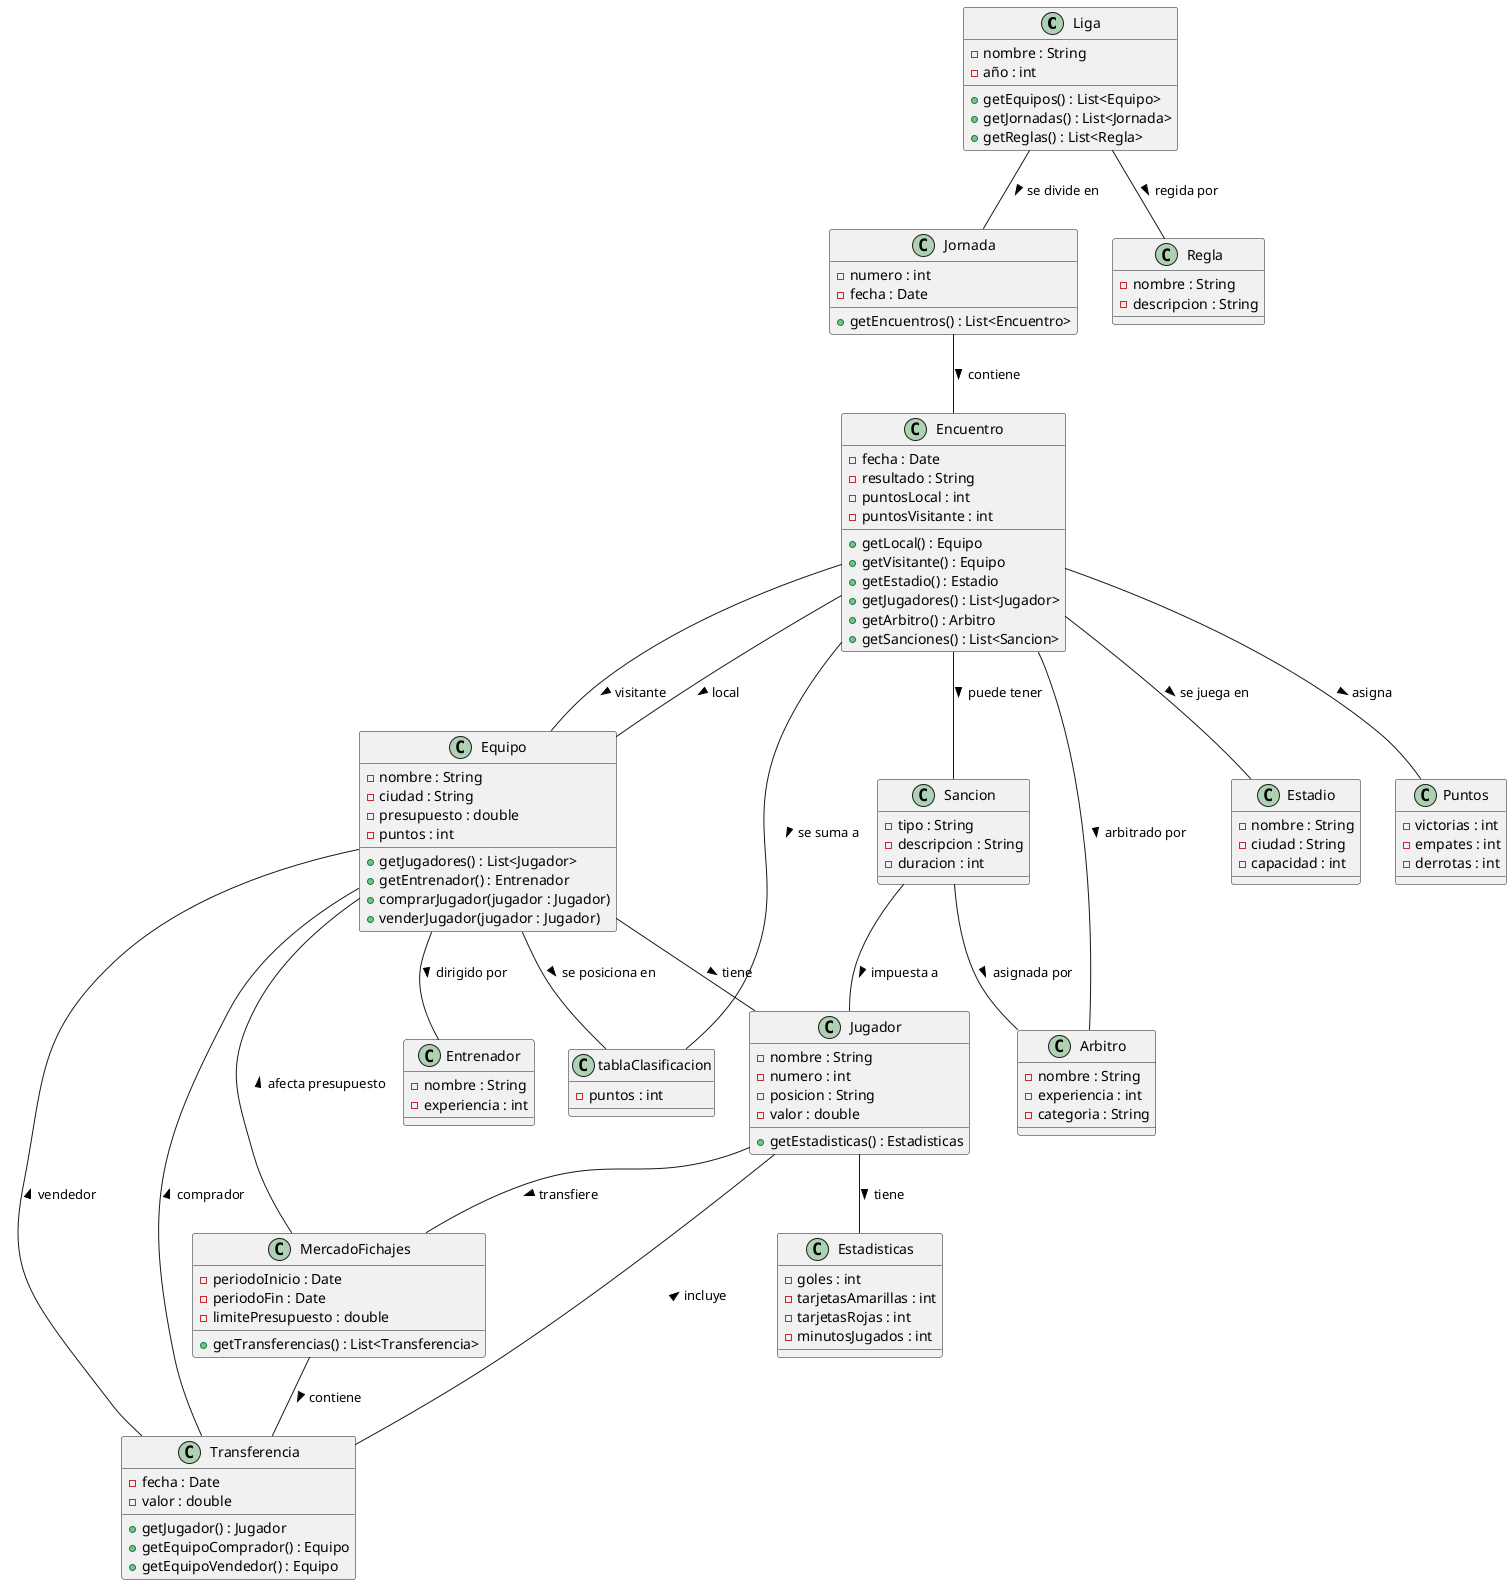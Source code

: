@startuml
class Liga {
    - nombre : String
    - año : int
    + getEquipos() : List<Equipo>
    + getJornadas() : List<Jornada>
    + getReglas() : List<Regla>
}


class Jornada {
    - numero : int
    - fecha : Date
    + getEncuentros() : List<Encuentro>
}

class Encuentro {
    - fecha : Date
    - resultado : String
    - puntosLocal : int
    - puntosVisitante : int
    + getLocal() : Equipo
    + getVisitante() : Equipo
    + getEstadio() : Estadio
    + getJugadores() : List<Jugador>
    + getArbitro() : Arbitro
    + getSanciones() : List<Sancion>
}

class Equipo {
    - nombre : String
    - ciudad : String
    - presupuesto : double
    - puntos : int
    + getJugadores() : List<Jugador>
    + getEntrenador() : Entrenador
    + comprarJugador(jugador : Jugador)
    + venderJugador(jugador : Jugador)
}

class Jugador {
    - nombre : String
    - numero : int
    - posicion : String
    - valor : double
    + getEstadisticas() : Estadisticas
}

class Estadisticas {
    - goles : int
    - tarjetasAmarillas : int
    - tarjetasRojas : int
    - minutosJugados : int
}

class Entrenador {
    - nombre : String
    - experiencia : int
}

class Estadio {
    - nombre : String
    - ciudad : String
    - capacidad : int
}

class Arbitro {
    - nombre : String
    - experiencia : int
    - categoria : String
}

class Sancion {
    - tipo : String
    - descripcion : String
    - duracion : int
}

class Regla {
    - nombre : String
    - descripcion : String
}

class Puntos {
    - victorias : int
    - empates : int
    - derrotas : int
}

class tablaClasificacion {
    - puntos : int
}

class MercadoFichajes {
    - periodoInicio : Date
    - periodoFin : Date
    - limitePresupuesto : double
    + getTransferencias() : List<Transferencia>
}

class Transferencia {
    - fecha : Date
    - valor : double
    + getJugador() : Jugador
    + getEquipoComprador() : Equipo
    + getEquipoVendedor() : Equipo
}


Liga -- Jornada : se divide en >
Jornada -- Encuentro : contiene >
Encuentro -- Equipo : local >
Encuentro -- Equipo : visitante >
Encuentro -- Estadio : se juega en >
Encuentro -- Arbitro : arbitrado por >
Encuentro -- Sancion : puede tener >
Equipo -- Jugador : tiene >
Equipo -- Entrenador : dirigido por >
Equipo -- tablaClasificacion : se posiciona en >
Jugador -- Estadisticas : tiene >
Liga -- Regla : regida por >
Encuentro -- Puntos : asigna >
Encuentro -- tablaClasificacion : se suma a >

Transferencia -- Jugador : incluye >
Transferencia -- Equipo : vendedor >
Transferencia -- Equipo : comprador >
MercadoFichajes -- Transferencia : contiene >
Jugador -- MercadoFichajes : transfiere >
MercadoFichajes -- Equipo : afecta presupuesto >
Sancion -- Jugador : impuesta a >
Sancion -- Arbitro : asignada por >
@enduml